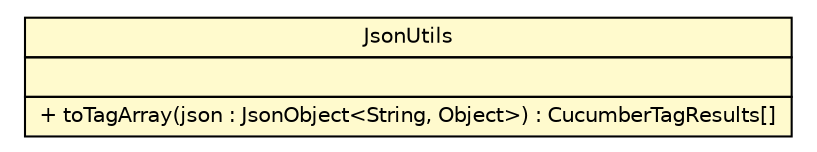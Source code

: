 #!/usr/local/bin/dot
#
# Class diagram 
# Generated by UMLGraph version R5_6 (http://www.umlgraph.org/)
#

digraph G {
	edge [fontname="Helvetica",fontsize=10,labelfontname="Helvetica",labelfontsize=10];
	node [fontname="Helvetica",fontsize=10,shape=plaintext];
	nodesep=0.25;
	ranksep=0.5;
	// com.github.mkolisnyk.cucumber.reporting.utils.helpers.JsonUtils
	c8940 [label=<<table title="com.github.mkolisnyk.cucumber.reporting.utils.helpers.JsonUtils" border="0" cellborder="1" cellspacing="0" cellpadding="2" port="p" bgcolor="lemonChiffon" href="./JsonUtils.html">
		<tr><td><table border="0" cellspacing="0" cellpadding="1">
<tr><td align="center" balign="center"> JsonUtils </td></tr>
		</table></td></tr>
		<tr><td><table border="0" cellspacing="0" cellpadding="1">
<tr><td align="left" balign="left">  </td></tr>
		</table></td></tr>
		<tr><td><table border="0" cellspacing="0" cellpadding="1">
<tr><td align="left" balign="left"> + toTagArray(json : JsonObject&lt;String, Object&gt;) : CucumberTagResults[] </td></tr>
		</table></td></tr>
		</table>>, URL="./JsonUtils.html", fontname="Helvetica", fontcolor="black", fontsize=10.0];
}

